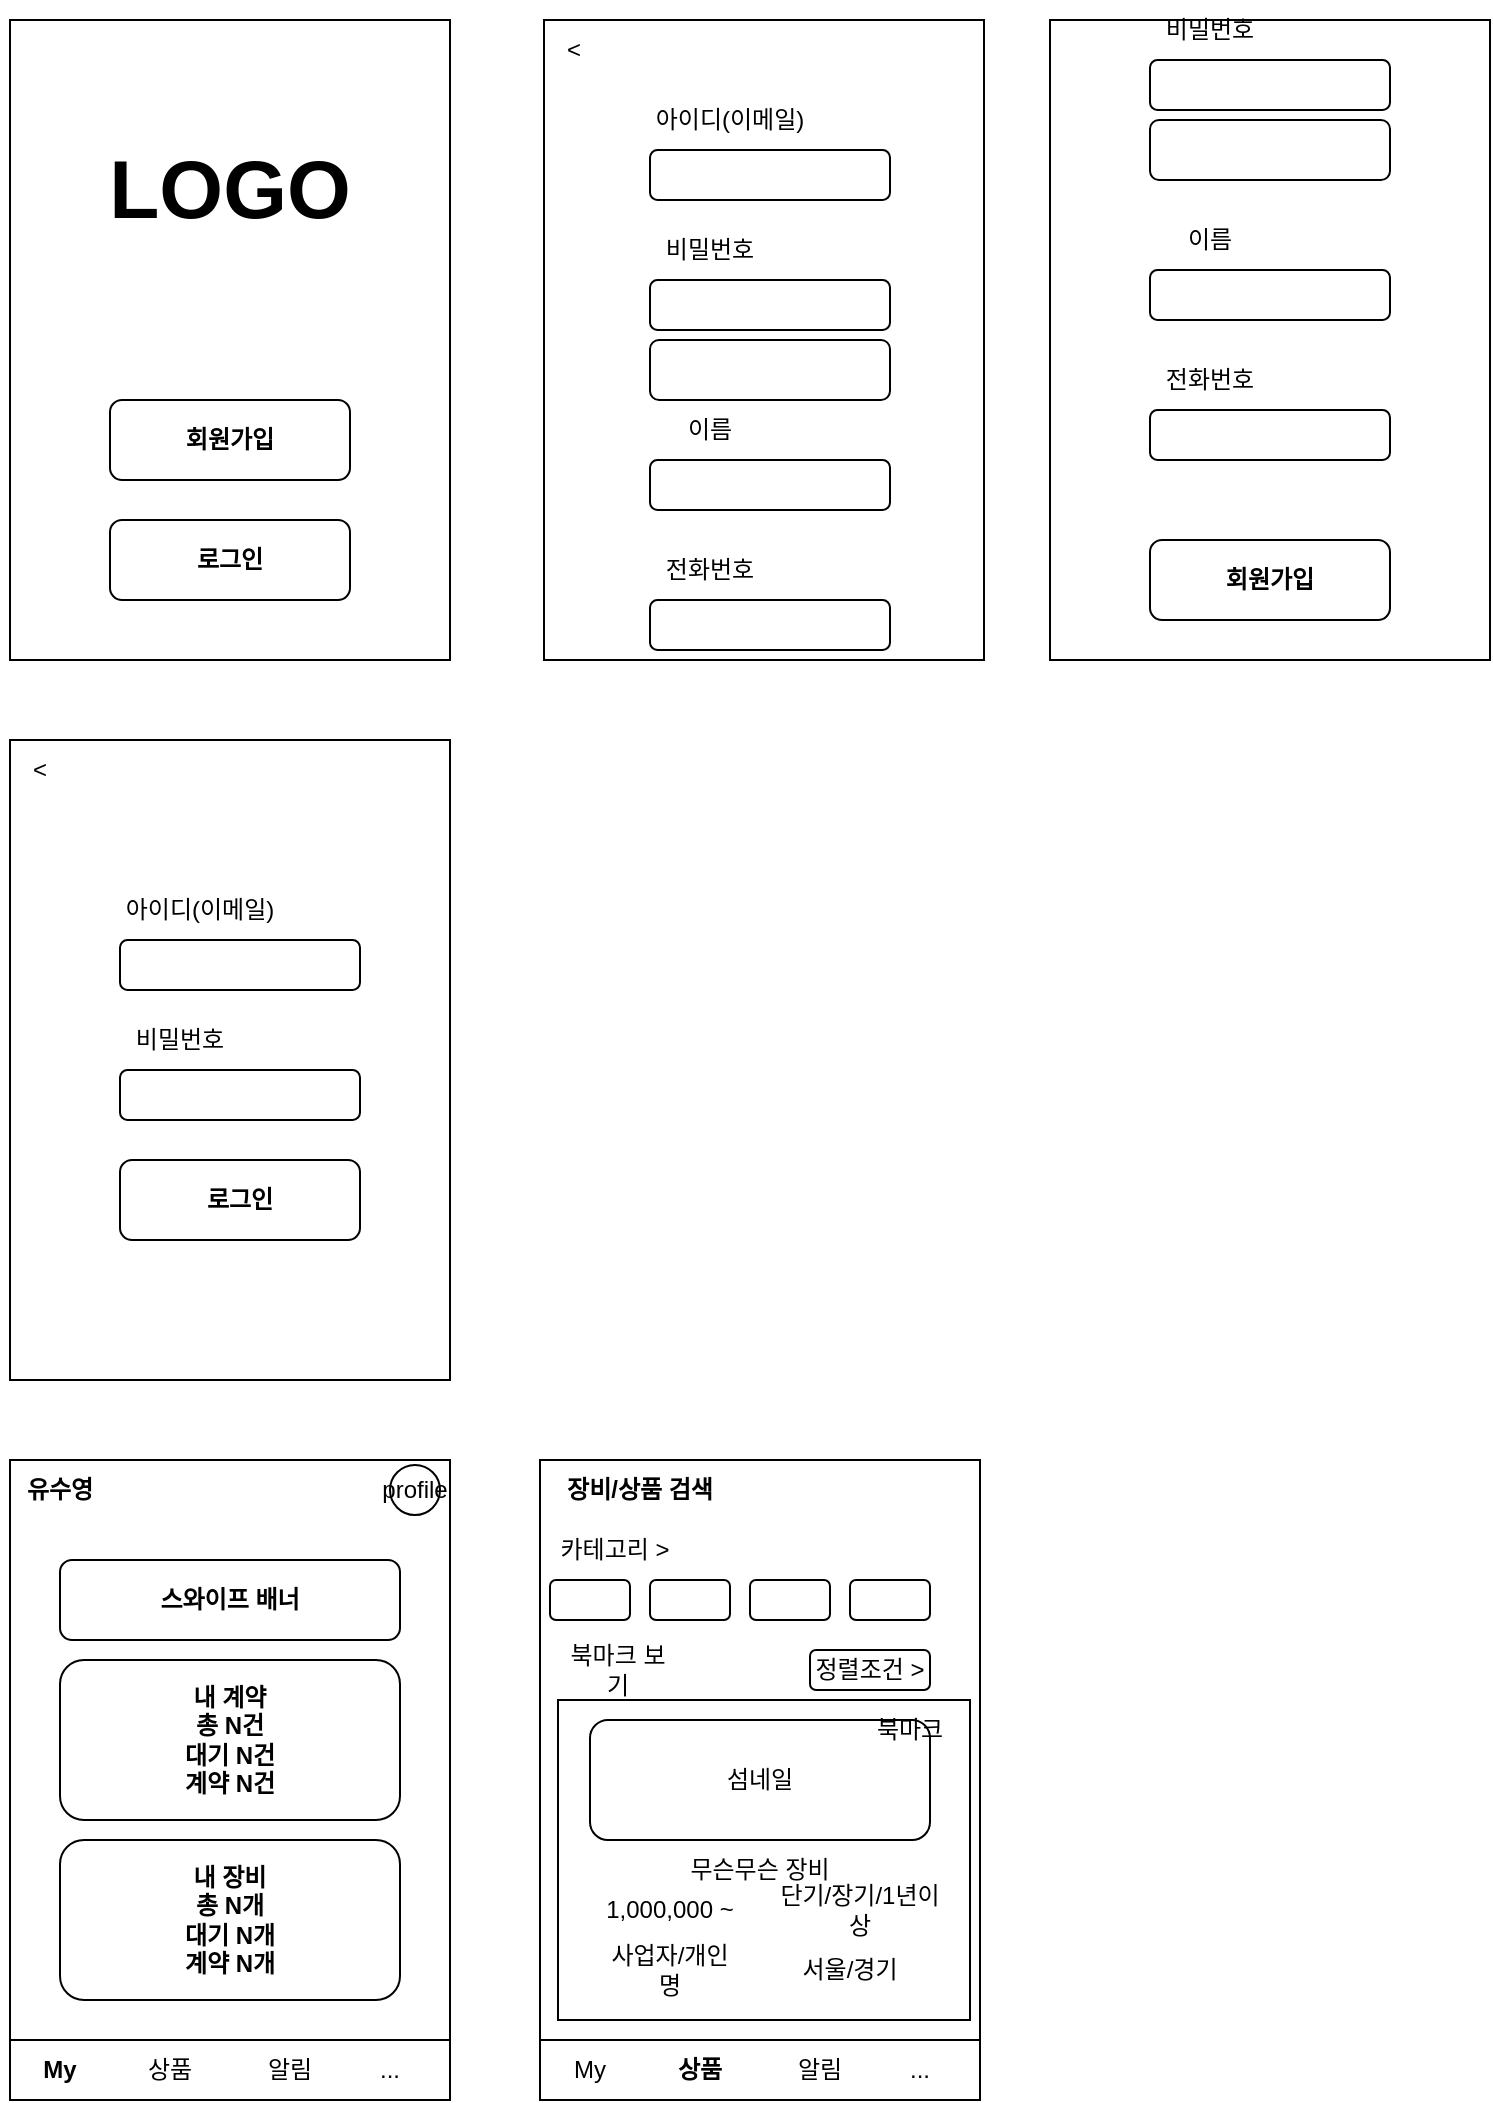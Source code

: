 <mxfile version="20.2.2" type="device"><diagram id="QhOQ7Q8G3BMWkOgjK7Tm" name="페이지-1"><mxGraphModel dx="786" dy="1020" grid="1" gridSize="10" guides="1" tooltips="1" connect="1" arrows="1" fold="1" page="1" pageScale="1" pageWidth="827" pageHeight="1169" math="0" shadow="0"><root><mxCell id="0"/><mxCell id="1" parent="0"/><mxCell id="dRzMoOhpQ-PHkYtaxZm0-22" value="" style="rounded=0;whiteSpace=wrap;html=1;" vertex="1" parent="1"><mxGeometry x="345" y="840" width="220" height="320" as="geometry"/></mxCell><mxCell id="dRzMoOhpQ-PHkYtaxZm0-1" value="" style="rounded=0;whiteSpace=wrap;html=1;" vertex="1" parent="1"><mxGeometry x="80" y="120" width="220" height="320" as="geometry"/></mxCell><mxCell id="dRzMoOhpQ-PHkYtaxZm0-2" value="회원가입" style="rounded=1;whiteSpace=wrap;html=1;fontStyle=1" vertex="1" parent="1"><mxGeometry x="130" y="310" width="120" height="40" as="geometry"/></mxCell><mxCell id="dRzMoOhpQ-PHkYtaxZm0-3" value="로그인" style="rounded=1;whiteSpace=wrap;html=1;fontStyle=1" vertex="1" parent="1"><mxGeometry x="130" y="370" width="120" height="40" as="geometry"/></mxCell><mxCell id="dRzMoOhpQ-PHkYtaxZm0-4" value="LOGO" style="text;html=1;strokeColor=none;fillColor=none;align=center;verticalAlign=middle;whiteSpace=wrap;rounded=0;fontStyle=1;fontSize=41;" vertex="1" parent="1"><mxGeometry x="125" y="190" width="130" height="30" as="geometry"/></mxCell><mxCell id="dRzMoOhpQ-PHkYtaxZm0-7" value="" style="rounded=0;whiteSpace=wrap;html=1;" vertex="1" parent="1"><mxGeometry x="80" y="840" width="220" height="320" as="geometry"/></mxCell><mxCell id="dRzMoOhpQ-PHkYtaxZm0-9" value="내 계약&lt;br&gt;총 N건&lt;br&gt;대기 N건&lt;br&gt;계약 N건" style="rounded=1;whiteSpace=wrap;html=1;fontStyle=1" vertex="1" parent="1"><mxGeometry x="105" y="940" width="170" height="80" as="geometry"/></mxCell><mxCell id="dRzMoOhpQ-PHkYtaxZm0-12" value="유수영" style="text;html=1;strokeColor=none;fillColor=none;align=center;verticalAlign=middle;whiteSpace=wrap;rounded=0;fontSize=12;fontStyle=1" vertex="1" parent="1"><mxGeometry x="80" y="840" width="50" height="30" as="geometry"/></mxCell><mxCell id="dRzMoOhpQ-PHkYtaxZm0-13" value="profile" style="ellipse;whiteSpace=wrap;html=1;aspect=fixed;fontSize=12;verticalAlign=middle;" vertex="1" parent="1"><mxGeometry x="270" y="842.5" width="25" height="25" as="geometry"/></mxCell><mxCell id="dRzMoOhpQ-PHkYtaxZm0-14" value="내 장비&lt;br&gt;총 N개&lt;br&gt;대기 N개&lt;br&gt;계약 N개" style="rounded=1;whiteSpace=wrap;html=1;fontStyle=1" vertex="1" parent="1"><mxGeometry x="105" y="1030" width="170" height="80" as="geometry"/></mxCell><mxCell id="dRzMoOhpQ-PHkYtaxZm0-15" value="스와이프 배너" style="rounded=1;whiteSpace=wrap;html=1;fontStyle=1" vertex="1" parent="1"><mxGeometry x="105" y="890" width="170" height="40" as="geometry"/></mxCell><mxCell id="dRzMoOhpQ-PHkYtaxZm0-21" value="" style="group" vertex="1" connectable="0" parent="1"><mxGeometry x="75" y="1130" width="225" height="30" as="geometry"/></mxCell><mxCell id="dRzMoOhpQ-PHkYtaxZm0-16" value="" style="rounded=0;whiteSpace=wrap;html=1;fontSize=12;" vertex="1" parent="dRzMoOhpQ-PHkYtaxZm0-21"><mxGeometry x="5" width="220" height="30" as="geometry"/></mxCell><mxCell id="dRzMoOhpQ-PHkYtaxZm0-17" value="My" style="text;html=1;strokeColor=none;fillColor=none;align=center;verticalAlign=middle;whiteSpace=wrap;rounded=0;fontSize=12;fontStyle=1" vertex="1" parent="dRzMoOhpQ-PHkYtaxZm0-21"><mxGeometry width="60" height="30" as="geometry"/></mxCell><mxCell id="dRzMoOhpQ-PHkYtaxZm0-18" value="상품" style="text;html=1;strokeColor=none;fillColor=none;align=center;verticalAlign=middle;whiteSpace=wrap;rounded=0;fontSize=12;" vertex="1" parent="dRzMoOhpQ-PHkYtaxZm0-21"><mxGeometry x="55" width="60" height="30" as="geometry"/></mxCell><mxCell id="dRzMoOhpQ-PHkYtaxZm0-19" value="알림" style="text;html=1;strokeColor=none;fillColor=none;align=center;verticalAlign=middle;whiteSpace=wrap;rounded=0;fontSize=12;" vertex="1" parent="dRzMoOhpQ-PHkYtaxZm0-21"><mxGeometry x="115" width="60" height="30" as="geometry"/></mxCell><mxCell id="dRzMoOhpQ-PHkYtaxZm0-20" value="..." style="text;html=1;strokeColor=none;fillColor=none;align=center;verticalAlign=middle;whiteSpace=wrap;rounded=0;fontSize=12;" vertex="1" parent="dRzMoOhpQ-PHkYtaxZm0-21"><mxGeometry x="165" width="60" height="30" as="geometry"/></mxCell><mxCell id="dRzMoOhpQ-PHkYtaxZm0-27" value="" style="group;fontStyle=1" vertex="1" connectable="0" parent="1"><mxGeometry x="340" y="1130" width="225" height="30" as="geometry"/></mxCell><mxCell id="dRzMoOhpQ-PHkYtaxZm0-28" value="" style="rounded=0;whiteSpace=wrap;html=1;fontSize=12;" vertex="1" parent="dRzMoOhpQ-PHkYtaxZm0-27"><mxGeometry x="5" width="220" height="30" as="geometry"/></mxCell><mxCell id="dRzMoOhpQ-PHkYtaxZm0-29" value="My" style="text;html=1;strokeColor=none;fillColor=none;align=center;verticalAlign=middle;whiteSpace=wrap;rounded=0;fontSize=12;" vertex="1" parent="dRzMoOhpQ-PHkYtaxZm0-27"><mxGeometry width="60" height="30" as="geometry"/></mxCell><mxCell id="dRzMoOhpQ-PHkYtaxZm0-30" value="상품" style="text;html=1;strokeColor=none;fillColor=none;align=center;verticalAlign=middle;whiteSpace=wrap;rounded=0;fontSize=12;fontStyle=1" vertex="1" parent="dRzMoOhpQ-PHkYtaxZm0-27"><mxGeometry x="55" width="60" height="30" as="geometry"/></mxCell><mxCell id="dRzMoOhpQ-PHkYtaxZm0-31" value="알림" style="text;html=1;strokeColor=none;fillColor=none;align=center;verticalAlign=middle;whiteSpace=wrap;rounded=0;fontSize=12;" vertex="1" parent="dRzMoOhpQ-PHkYtaxZm0-27"><mxGeometry x="115" width="60" height="30" as="geometry"/></mxCell><mxCell id="dRzMoOhpQ-PHkYtaxZm0-32" value="..." style="text;html=1;strokeColor=none;fillColor=none;align=center;verticalAlign=middle;whiteSpace=wrap;rounded=0;fontSize=12;" vertex="1" parent="dRzMoOhpQ-PHkYtaxZm0-27"><mxGeometry x="165" width="60" height="30" as="geometry"/></mxCell><mxCell id="dRzMoOhpQ-PHkYtaxZm0-33" value="장비/상품 검색" style="text;html=1;strokeColor=none;fillColor=none;align=center;verticalAlign=middle;whiteSpace=wrap;rounded=0;fontSize=12;fontStyle=1" vertex="1" parent="1"><mxGeometry x="310" y="840" width="170" height="30" as="geometry"/></mxCell><mxCell id="dRzMoOhpQ-PHkYtaxZm0-34" value="카테고리 &amp;gt;" style="text;html=1;strokeColor=none;fillColor=none;align=center;verticalAlign=middle;whiteSpace=wrap;rounded=0;fontSize=12;" vertex="1" parent="1"><mxGeometry x="275" y="870" width="215" height="30" as="geometry"/></mxCell><mxCell id="dRzMoOhpQ-PHkYtaxZm0-36" value="" style="rounded=1;whiteSpace=wrap;html=1;fontSize=12;" vertex="1" parent="1"><mxGeometry x="400" y="900" width="40" height="20" as="geometry"/></mxCell><mxCell id="dRzMoOhpQ-PHkYtaxZm0-37" value="" style="rounded=1;whiteSpace=wrap;html=1;fontSize=12;" vertex="1" parent="1"><mxGeometry x="450" y="900" width="40" height="20" as="geometry"/></mxCell><mxCell id="dRzMoOhpQ-PHkYtaxZm0-38" value="" style="rounded=1;whiteSpace=wrap;html=1;fontSize=12;" vertex="1" parent="1"><mxGeometry x="500" y="900" width="40" height="20" as="geometry"/></mxCell><mxCell id="dRzMoOhpQ-PHkYtaxZm0-41" value="" style="rounded=1;whiteSpace=wrap;html=1;fontSize=12;" vertex="1" parent="1"><mxGeometry x="350" y="900" width="40" height="20" as="geometry"/></mxCell><mxCell id="dRzMoOhpQ-PHkYtaxZm0-44" value="북마크 보기" style="text;html=1;strokeColor=none;fillColor=none;align=center;verticalAlign=middle;whiteSpace=wrap;rounded=0;fontSize=12;" vertex="1" parent="1"><mxGeometry x="354" y="930" width="60" height="30" as="geometry"/></mxCell><mxCell id="dRzMoOhpQ-PHkYtaxZm0-45" value="정렬조건 &amp;gt;" style="rounded=1;whiteSpace=wrap;html=1;fontSize=12;" vertex="1" parent="1"><mxGeometry x="480" y="935" width="60" height="20" as="geometry"/></mxCell><mxCell id="dRzMoOhpQ-PHkYtaxZm0-52" value="" style="group" vertex="1" connectable="0" parent="1"><mxGeometry x="354" y="960" width="206" height="160" as="geometry"/></mxCell><mxCell id="dRzMoOhpQ-PHkYtaxZm0-51" value="" style="rounded=0;whiteSpace=wrap;html=1;fontSize=12;" vertex="1" parent="dRzMoOhpQ-PHkYtaxZm0-52"><mxGeometry width="206" height="160" as="geometry"/></mxCell><mxCell id="dRzMoOhpQ-PHkYtaxZm0-43" value="섬네일" style="rounded=1;whiteSpace=wrap;html=1;fontSize=12;" vertex="1" parent="dRzMoOhpQ-PHkYtaxZm0-52"><mxGeometry x="16" y="10" width="170" height="60" as="geometry"/></mxCell><mxCell id="dRzMoOhpQ-PHkYtaxZm0-46" value="무슨무슨 장비" style="text;html=1;strokeColor=none;fillColor=none;align=center;verticalAlign=middle;whiteSpace=wrap;rounded=0;fontSize=12;" vertex="1" parent="dRzMoOhpQ-PHkYtaxZm0-52"><mxGeometry x="41" y="70" width="120" height="30" as="geometry"/></mxCell><mxCell id="dRzMoOhpQ-PHkYtaxZm0-47" value="사업자/개인명" style="text;html=1;strokeColor=none;fillColor=none;align=center;verticalAlign=middle;whiteSpace=wrap;rounded=0;fontSize=12;" vertex="1" parent="dRzMoOhpQ-PHkYtaxZm0-52"><mxGeometry x="21" y="120" width="70" height="30" as="geometry"/></mxCell><mxCell id="dRzMoOhpQ-PHkYtaxZm0-48" value="단기/장기/1년이상" style="text;html=1;strokeColor=none;fillColor=none;align=center;verticalAlign=middle;whiteSpace=wrap;rounded=0;fontSize=12;" vertex="1" parent="dRzMoOhpQ-PHkYtaxZm0-52"><mxGeometry x="106" y="90" width="90" height="30" as="geometry"/></mxCell><mxCell id="dRzMoOhpQ-PHkYtaxZm0-49" value="1,000,000 ~" style="text;html=1;strokeColor=none;fillColor=none;align=center;verticalAlign=middle;whiteSpace=wrap;rounded=0;fontSize=12;" vertex="1" parent="dRzMoOhpQ-PHkYtaxZm0-52"><mxGeometry x="16" y="90" width="80" height="30" as="geometry"/></mxCell><mxCell id="dRzMoOhpQ-PHkYtaxZm0-50" value="서울/경기" style="text;html=1;strokeColor=none;fillColor=none;align=center;verticalAlign=middle;whiteSpace=wrap;rounded=0;fontSize=12;" vertex="1" parent="dRzMoOhpQ-PHkYtaxZm0-52"><mxGeometry x="116" y="120" width="60" height="30" as="geometry"/></mxCell><mxCell id="dRzMoOhpQ-PHkYtaxZm0-53" value="북마크" style="text;html=1;strokeColor=none;fillColor=none;align=center;verticalAlign=middle;whiteSpace=wrap;rounded=0;fontSize=12;" vertex="1" parent="dRzMoOhpQ-PHkYtaxZm0-52"><mxGeometry x="146" width="60" height="30" as="geometry"/></mxCell><mxCell id="dRzMoOhpQ-PHkYtaxZm0-54" value="" style="rounded=0;whiteSpace=wrap;html=1;" vertex="1" parent="1"><mxGeometry x="347" y="120" width="220" height="320" as="geometry"/></mxCell><mxCell id="dRzMoOhpQ-PHkYtaxZm0-55" value="" style="rounded=1;whiteSpace=wrap;html=1;fontStyle=1" vertex="1" parent="1"><mxGeometry x="400" y="185" width="120" height="25" as="geometry"/></mxCell><mxCell id="dRzMoOhpQ-PHkYtaxZm0-56" value="아이디(이메일)" style="text;html=1;strokeColor=none;fillColor=none;align=center;verticalAlign=middle;whiteSpace=wrap;rounded=0;fontSize=12;" vertex="1" parent="1"><mxGeometry x="400" y="155" width="80" height="30" as="geometry"/></mxCell><mxCell id="dRzMoOhpQ-PHkYtaxZm0-57" value="" style="rounded=1;whiteSpace=wrap;html=1;fontStyle=1" vertex="1" parent="1"><mxGeometry x="400" y="250" width="120" height="25" as="geometry"/></mxCell><mxCell id="dRzMoOhpQ-PHkYtaxZm0-58" value="비밀번호" style="text;html=1;strokeColor=none;fillColor=none;align=center;verticalAlign=middle;whiteSpace=wrap;rounded=0;fontSize=12;" vertex="1" parent="1"><mxGeometry x="400" y="220" width="60" height="30" as="geometry"/></mxCell><mxCell id="dRzMoOhpQ-PHkYtaxZm0-59" value="" style="rounded=1;whiteSpace=wrap;html=1;fontStyle=1" vertex="1" parent="1"><mxGeometry x="400" y="280" width="120" height="30" as="geometry"/></mxCell><mxCell id="dRzMoOhpQ-PHkYtaxZm0-60" value="" style="rounded=1;whiteSpace=wrap;html=1;fontStyle=1" vertex="1" parent="1"><mxGeometry x="400" y="340" width="120" height="25" as="geometry"/></mxCell><mxCell id="dRzMoOhpQ-PHkYtaxZm0-61" value="이름" style="text;html=1;strokeColor=none;fillColor=none;align=center;verticalAlign=middle;whiteSpace=wrap;rounded=0;fontSize=12;" vertex="1" parent="1"><mxGeometry x="400" y="310" width="60" height="30" as="geometry"/></mxCell><mxCell id="dRzMoOhpQ-PHkYtaxZm0-62" value="" style="rounded=1;whiteSpace=wrap;html=1;fontStyle=1" vertex="1" parent="1"><mxGeometry x="400" y="410" width="120" height="25" as="geometry"/></mxCell><mxCell id="dRzMoOhpQ-PHkYtaxZm0-63" value="전화번호" style="text;html=1;strokeColor=none;fillColor=none;align=center;verticalAlign=middle;whiteSpace=wrap;rounded=0;fontSize=12;" vertex="1" parent="1"><mxGeometry x="400" y="380" width="60" height="30" as="geometry"/></mxCell><mxCell id="dRzMoOhpQ-PHkYtaxZm0-64" value="" style="rounded=0;whiteSpace=wrap;html=1;" vertex="1" parent="1"><mxGeometry x="600" y="120" width="220" height="320" as="geometry"/></mxCell><mxCell id="dRzMoOhpQ-PHkYtaxZm0-74" value="회원가입" style="rounded=1;whiteSpace=wrap;html=1;fontStyle=1" vertex="1" parent="1"><mxGeometry x="650" y="380" width="120" height="40" as="geometry"/></mxCell><mxCell id="dRzMoOhpQ-PHkYtaxZm0-75" value="" style="rounded=1;whiteSpace=wrap;html=1;fontStyle=1" vertex="1" parent="1"><mxGeometry x="650" y="245" width="120" height="25" as="geometry"/></mxCell><mxCell id="dRzMoOhpQ-PHkYtaxZm0-76" value="이름" style="text;html=1;strokeColor=none;fillColor=none;align=center;verticalAlign=middle;whiteSpace=wrap;rounded=0;fontSize=12;" vertex="1" parent="1"><mxGeometry x="650" y="215" width="60" height="30" as="geometry"/></mxCell><mxCell id="dRzMoOhpQ-PHkYtaxZm0-77" value="" style="rounded=1;whiteSpace=wrap;html=1;fontStyle=1" vertex="1" parent="1"><mxGeometry x="650" y="315" width="120" height="25" as="geometry"/></mxCell><mxCell id="dRzMoOhpQ-PHkYtaxZm0-78" value="전화번호" style="text;html=1;strokeColor=none;fillColor=none;align=center;verticalAlign=middle;whiteSpace=wrap;rounded=0;fontSize=12;" vertex="1" parent="1"><mxGeometry x="650" y="285" width="60" height="30" as="geometry"/></mxCell><mxCell id="dRzMoOhpQ-PHkYtaxZm0-79" value="" style="rounded=1;whiteSpace=wrap;html=1;fontStyle=1" vertex="1" parent="1"><mxGeometry x="650" y="140" width="120" height="25" as="geometry"/></mxCell><mxCell id="dRzMoOhpQ-PHkYtaxZm0-80" value="비밀번호" style="text;html=1;strokeColor=none;fillColor=none;align=center;verticalAlign=middle;whiteSpace=wrap;rounded=0;fontSize=12;" vertex="1" parent="1"><mxGeometry x="650" y="110" width="60" height="30" as="geometry"/></mxCell><mxCell id="dRzMoOhpQ-PHkYtaxZm0-81" value="" style="rounded=1;whiteSpace=wrap;html=1;fontStyle=1" vertex="1" parent="1"><mxGeometry x="650" y="170" width="120" height="30" as="geometry"/></mxCell><mxCell id="dRzMoOhpQ-PHkYtaxZm0-82" value="" style="rounded=0;whiteSpace=wrap;html=1;" vertex="1" parent="1"><mxGeometry x="80" y="480" width="220" height="320" as="geometry"/></mxCell><mxCell id="dRzMoOhpQ-PHkYtaxZm0-83" value="" style="rounded=1;whiteSpace=wrap;html=1;fontStyle=1" vertex="1" parent="1"><mxGeometry x="135" y="580" width="120" height="25" as="geometry"/></mxCell><mxCell id="dRzMoOhpQ-PHkYtaxZm0-84" value="아이디(이메일)" style="text;html=1;strokeColor=none;fillColor=none;align=center;verticalAlign=middle;whiteSpace=wrap;rounded=0;fontSize=12;" vertex="1" parent="1"><mxGeometry x="135" y="550" width="80" height="30" as="geometry"/></mxCell><mxCell id="dRzMoOhpQ-PHkYtaxZm0-85" value="" style="rounded=1;whiteSpace=wrap;html=1;fontStyle=1" vertex="1" parent="1"><mxGeometry x="135" y="645" width="120" height="25" as="geometry"/></mxCell><mxCell id="dRzMoOhpQ-PHkYtaxZm0-86" value="비밀번호" style="text;html=1;strokeColor=none;fillColor=none;align=center;verticalAlign=middle;whiteSpace=wrap;rounded=0;fontSize=12;" vertex="1" parent="1"><mxGeometry x="135" y="615" width="60" height="30" as="geometry"/></mxCell><mxCell id="dRzMoOhpQ-PHkYtaxZm0-87" value="로그인" style="rounded=1;whiteSpace=wrap;html=1;fontStyle=1" vertex="1" parent="1"><mxGeometry x="135" y="690" width="120" height="40" as="geometry"/></mxCell><mxCell id="dRzMoOhpQ-PHkYtaxZm0-88" value="&amp;lt;" style="text;html=1;strokeColor=none;fillColor=none;align=center;verticalAlign=middle;whiteSpace=wrap;rounded=0;fontSize=12;" vertex="1" parent="1"><mxGeometry x="80" y="480" width="30" height="30" as="geometry"/></mxCell><mxCell id="dRzMoOhpQ-PHkYtaxZm0-89" value="&amp;lt;" style="text;html=1;strokeColor=none;fillColor=none;align=center;verticalAlign=middle;whiteSpace=wrap;rounded=0;fontSize=12;" vertex="1" parent="1"><mxGeometry x="347" y="120" width="30" height="30" as="geometry"/></mxCell></root></mxGraphModel></diagram></mxfile>